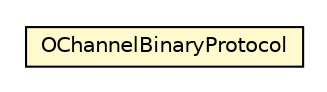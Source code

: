 #!/usr/local/bin/dot
#
# Class diagram 
# Generated by UMLGraph version R5_6-24-gf6e263 (http://www.umlgraph.org/)
#

digraph G {
	edge [fontname="Helvetica",fontsize=10,labelfontname="Helvetica",labelfontsize=10];
	node [fontname="Helvetica",fontsize=10,shape=plaintext];
	nodesep=0.25;
	ranksep=0.5;
	// com.orientechnologies.orient.enterprise.channel.binary.OChannelBinaryProtocol
	c1701270 [label=<<table title="com.orientechnologies.orient.enterprise.channel.binary.OChannelBinaryProtocol" border="0" cellborder="1" cellspacing="0" cellpadding="2" port="p" bgcolor="lemonChiffon" href="./OChannelBinaryProtocol.html">
		<tr><td><table border="0" cellspacing="0" cellpadding="1">
<tr><td align="center" balign="center"> OChannelBinaryProtocol </td></tr>
		</table></td></tr>
		</table>>, URL="./OChannelBinaryProtocol.html", fontname="Helvetica", fontcolor="black", fontsize=10.0];
}

